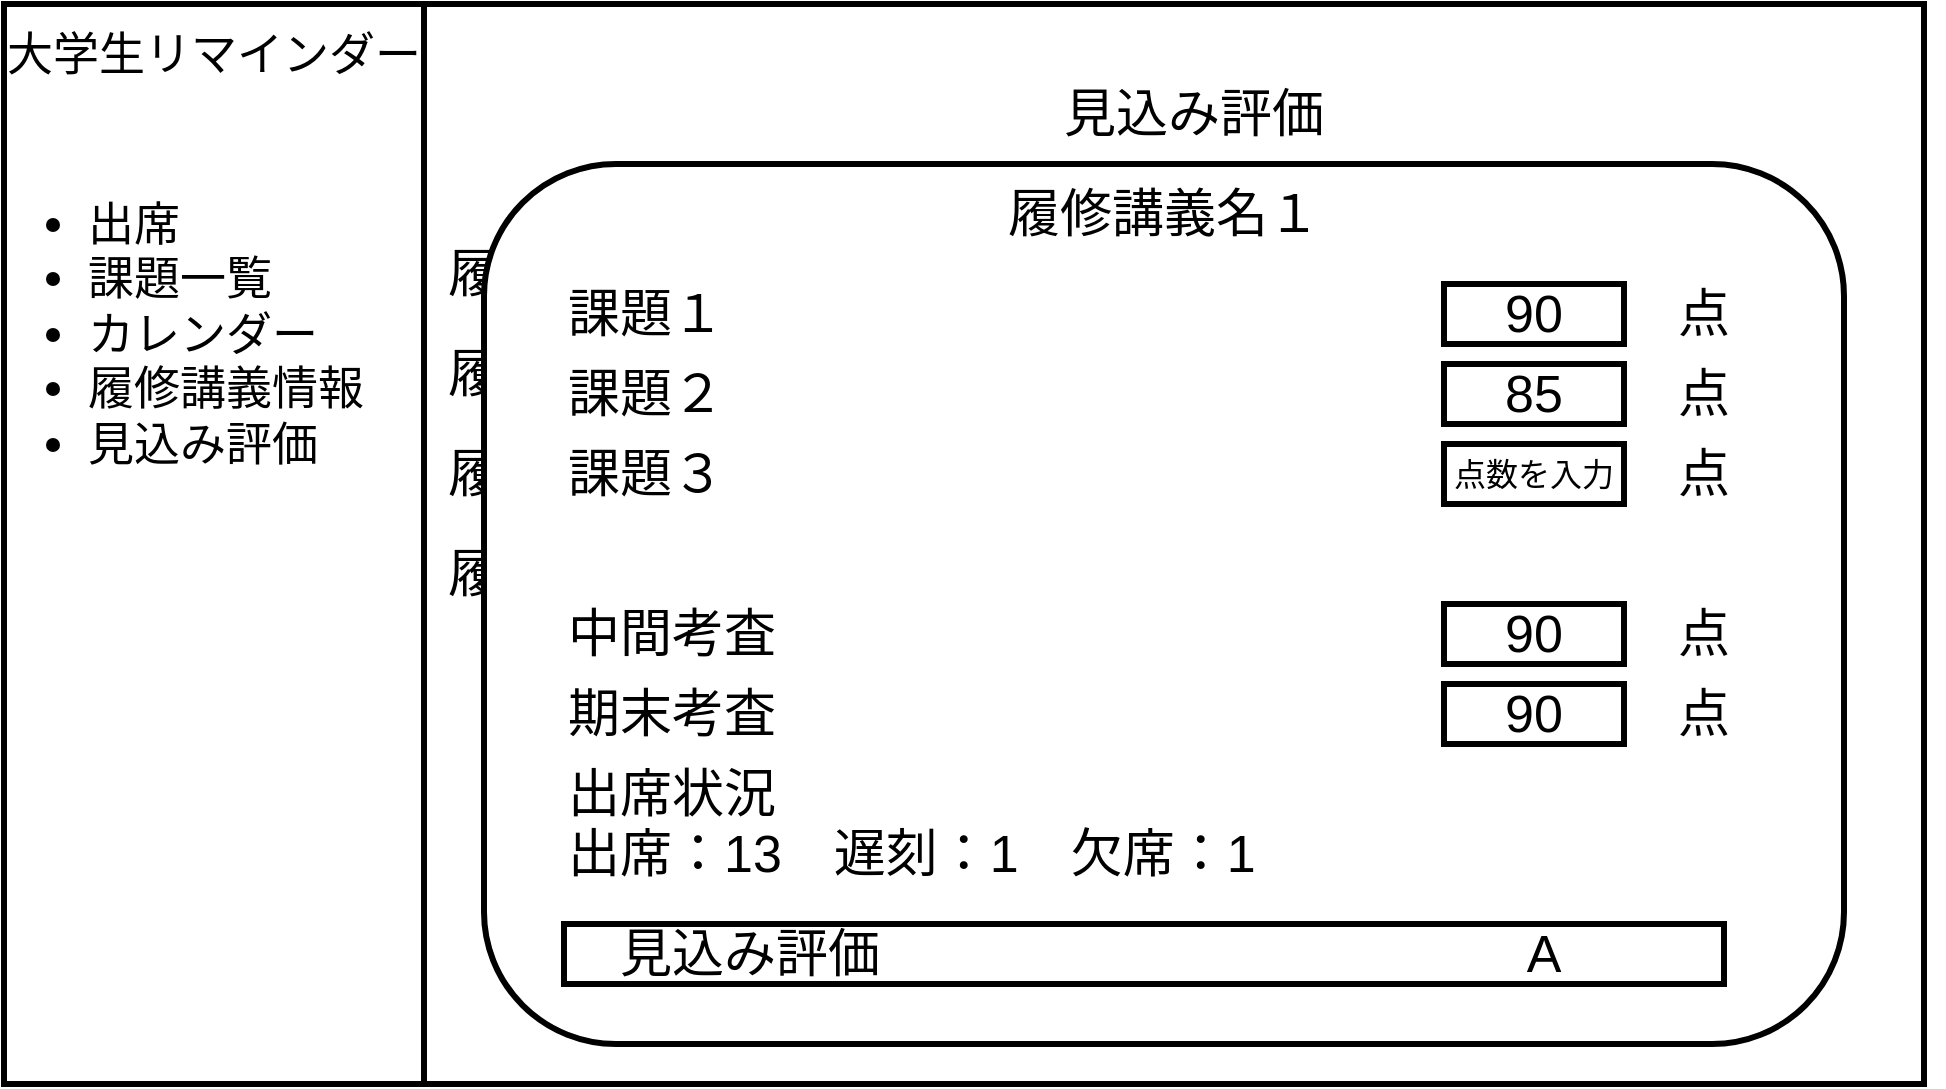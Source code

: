 <mxfile>
    <diagram id="1Ii7a9tN0uZGpSYUHZL1" name="Page-1">
        <mxGraphModel dx="920" dy="965" grid="1" gridSize="10" guides="1" tooltips="1" connect="1" arrows="1" fold="1" page="1" pageScale="1" pageWidth="1169" pageHeight="827" background="#ffffff" math="0" shadow="0">
            <root>
                <mxCell id="0"/>
                <mxCell id="1" parent="0"/>
                <mxCell id="2" value="" style="rounded=0;whiteSpace=wrap;html=1;strokeColor=#000000;strokeWidth=3;fillColor=#FFFFFF;" parent="1" vertex="1">
                    <mxGeometry x="30" y="30" width="960" height="540" as="geometry"/>
                </mxCell>
                <mxCell id="3" value="" style="rounded=0;whiteSpace=wrap;html=1;strokeColor=#000000;strokeWidth=3;fillColor=#FFFFFF;" parent="1" vertex="1">
                    <mxGeometry x="30" y="30" width="210" height="540" as="geometry"/>
                </mxCell>
                <mxCell id="4" value="大学生リマインダー" style="text;html=1;strokeColor=none;fillColor=none;align=center;verticalAlign=middle;whiteSpace=wrap;rounded=0;fontColor=#000000;fontSize=23;" parent="1" vertex="1">
                    <mxGeometry x="30" y="40" width="210" height="30" as="geometry"/>
                </mxCell>
                <mxCell id="5" value="&lt;ul&gt;&lt;li&gt;出席&lt;/li&gt;&lt;li&gt;課題一覧&lt;/li&gt;&lt;li&gt;カレンダー&lt;/li&gt;&lt;li&gt;履修講義情報&lt;/li&gt;&lt;li&gt;見込み評価&lt;/li&gt;&lt;/ul&gt;" style="text;strokeColor=none;fillColor=none;html=1;whiteSpace=wrap;verticalAlign=middle;overflow=hidden;fontSize=23;fontColor=#000000;" parent="1" vertex="1">
                    <mxGeometry x="30" y="80" width="210" height="230" as="geometry"/>
                </mxCell>
                <mxCell id="6" value="見込み評価" style="text;html=1;strokeColor=none;fillColor=none;align=center;verticalAlign=middle;whiteSpace=wrap;rounded=0;fontColor=#000000;fontSize=26;" parent="1" vertex="1">
                    <mxGeometry x="250" y="70" width="750" height="30" as="geometry"/>
                </mxCell>
                <mxCell id="7" value="履修講義名１　　　見込み評価：A" style="text;html=1;strokeColor=none;fillColor=none;align=left;verticalAlign=middle;whiteSpace=wrap;rounded=0;fontSize=26;fontColor=#000000;" parent="1" vertex="1">
                    <mxGeometry x="250" y="150" width="740" height="30" as="geometry"/>
                </mxCell>
                <mxCell id="9" value="履修講義名２　　　見込み評価：B" style="text;html=1;strokeColor=none;fillColor=none;align=left;verticalAlign=middle;whiteSpace=wrap;rounded=0;fontSize=26;fontColor=#000000;" parent="1" vertex="1">
                    <mxGeometry x="250" y="200" width="740" height="30" as="geometry"/>
                </mxCell>
                <mxCell id="10" value="履修講義名３　　　見込み評価：D" style="text;html=1;strokeColor=none;fillColor=none;align=left;verticalAlign=middle;whiteSpace=wrap;rounded=0;fontSize=26;fontColor=#000000;" parent="1" vertex="1">
                    <mxGeometry x="250" y="250" width="740" height="30" as="geometry"/>
                </mxCell>
                <mxCell id="11" value="履修講義名４　　　見込み評価：F" style="text;html=1;strokeColor=none;fillColor=none;align=left;verticalAlign=middle;whiteSpace=wrap;rounded=0;fontSize=26;fontColor=#000000;" parent="1" vertex="1">
                    <mxGeometry x="250" y="300" width="740" height="30" as="geometry"/>
                </mxCell>
                <mxCell id="12" value="点数を記録" style="rounded=1;whiteSpace=wrap;html=1;fontSize=22;fontColor=#000000;strokeColor=#000000;strokeWidth=3;fillColor=#FFFFFF;" parent="1" vertex="1">
                    <mxGeometry x="780" y="150" width="140" height="30" as="geometry"/>
                </mxCell>
                <mxCell id="13" value="点数を記録" style="rounded=1;whiteSpace=wrap;html=1;fontSize=22;fontColor=#000000;strokeColor=#000000;strokeWidth=3;fillColor=#FFFFFF;" parent="1" vertex="1">
                    <mxGeometry x="780" y="200" width="140" height="30" as="geometry"/>
                </mxCell>
                <mxCell id="14" value="点数を記録" style="rounded=1;whiteSpace=wrap;html=1;fontSize=22;fontColor=#000000;strokeColor=#000000;strokeWidth=3;fillColor=#FFFFFF;" parent="1" vertex="1">
                    <mxGeometry x="780" y="250" width="140" height="30" as="geometry"/>
                </mxCell>
                <mxCell id="15" value="点数を記録" style="rounded=1;whiteSpace=wrap;html=1;fontSize=22;fontColor=#000000;strokeColor=#000000;strokeWidth=3;fillColor=#FFFFFF;" parent="1" vertex="1">
                    <mxGeometry x="780" y="300" width="140" height="30" as="geometry"/>
                </mxCell>
                <mxCell id="16" value="" style="rounded=1;whiteSpace=wrap;html=1;fillColor=#FFFFFF;strokeColor=#000000;strokeWidth=3;" vertex="1" parent="1">
                    <mxGeometry x="270" y="110" width="680" height="440" as="geometry"/>
                </mxCell>
                <mxCell id="17" value="履修講義名１" style="text;html=1;strokeColor=none;fillColor=none;align=center;verticalAlign=middle;whiteSpace=wrap;rounded=0;fontColor=#000000;fontSize=26;" vertex="1" parent="1">
                    <mxGeometry x="310" y="120" width="600" height="30" as="geometry"/>
                </mxCell>
                <mxCell id="18" value="課題１　" style="text;html=1;strokeColor=none;fillColor=none;align=left;verticalAlign=middle;whiteSpace=wrap;rounded=0;fontColor=#000000;fontSize=26;" vertex="1" parent="1">
                    <mxGeometry x="310" y="170" width="600" height="30" as="geometry"/>
                </mxCell>
                <mxCell id="19" value="90" style="rounded=0;whiteSpace=wrap;html=1;fontSize=26;fontColor=#000000;strokeColor=#000000;strokeWidth=3;fillColor=#FFFFFF;" vertex="1" parent="1">
                    <mxGeometry x="750" y="170" width="90" height="30" as="geometry"/>
                </mxCell>
                <mxCell id="20" value="点" style="text;html=1;strokeColor=none;fillColor=none;align=center;verticalAlign=middle;whiteSpace=wrap;rounded=0;fontSize=26;fontColor=#000000;" vertex="1" parent="1">
                    <mxGeometry x="850" y="170" width="60" height="30" as="geometry"/>
                </mxCell>
                <mxCell id="21" value="課題２　" style="text;html=1;strokeColor=none;fillColor=none;align=left;verticalAlign=middle;whiteSpace=wrap;rounded=0;fontColor=#000000;fontSize=26;" vertex="1" parent="1">
                    <mxGeometry x="310" y="210" width="600" height="30" as="geometry"/>
                </mxCell>
                <mxCell id="22" value="85" style="rounded=0;whiteSpace=wrap;html=1;fontSize=26;fontColor=#000000;strokeColor=#000000;strokeWidth=3;fillColor=#FFFFFF;" vertex="1" parent="1">
                    <mxGeometry x="750" y="210" width="90" height="30" as="geometry"/>
                </mxCell>
                <mxCell id="23" value="点" style="text;html=1;strokeColor=none;fillColor=none;align=center;verticalAlign=middle;whiteSpace=wrap;rounded=0;fontSize=26;fontColor=#000000;" vertex="1" parent="1">
                    <mxGeometry x="850" y="210" width="60" height="30" as="geometry"/>
                </mxCell>
                <mxCell id="24" value="課題３　" style="text;html=1;strokeColor=none;fillColor=none;align=left;verticalAlign=middle;whiteSpace=wrap;rounded=0;fontColor=#000000;fontSize=26;" vertex="1" parent="1">
                    <mxGeometry x="310" y="250" width="600" height="30" as="geometry"/>
                </mxCell>
                <mxCell id="25" value="点数を入力" style="rounded=0;whiteSpace=wrap;html=1;fontSize=16;fontColor=#000000;strokeColor=#000000;strokeWidth=3;fillColor=#FFFFFF;" vertex="1" parent="1">
                    <mxGeometry x="750" y="250" width="90" height="30" as="geometry"/>
                </mxCell>
                <mxCell id="26" value="点" style="text;html=1;strokeColor=none;fillColor=none;align=center;verticalAlign=middle;whiteSpace=wrap;rounded=0;fontSize=26;fontColor=#000000;" vertex="1" parent="1">
                    <mxGeometry x="850" y="250" width="60" height="30" as="geometry"/>
                </mxCell>
                <mxCell id="27" value="中間考査　" style="text;html=1;strokeColor=none;fillColor=none;align=left;verticalAlign=middle;whiteSpace=wrap;rounded=0;fontColor=#000000;fontSize=26;" vertex="1" parent="1">
                    <mxGeometry x="310" y="330" width="600" height="30" as="geometry"/>
                </mxCell>
                <mxCell id="28" value="90" style="rounded=0;whiteSpace=wrap;html=1;fontSize=26;fontColor=#000000;strokeColor=#000000;strokeWidth=3;fillColor=#FFFFFF;" vertex="1" parent="1">
                    <mxGeometry x="750" y="330" width="90" height="30" as="geometry"/>
                </mxCell>
                <mxCell id="29" value="点" style="text;html=1;strokeColor=none;fillColor=none;align=center;verticalAlign=middle;whiteSpace=wrap;rounded=0;fontSize=26;fontColor=#000000;" vertex="1" parent="1">
                    <mxGeometry x="850" y="330" width="60" height="30" as="geometry"/>
                </mxCell>
                <mxCell id="30" value="期末考査" style="text;html=1;strokeColor=none;fillColor=none;align=left;verticalAlign=middle;whiteSpace=wrap;rounded=0;fontColor=#000000;fontSize=26;" vertex="1" parent="1">
                    <mxGeometry x="310" y="370" width="600" height="30" as="geometry"/>
                </mxCell>
                <mxCell id="31" value="90" style="rounded=0;whiteSpace=wrap;html=1;fontSize=26;fontColor=#000000;strokeColor=#000000;strokeWidth=3;fillColor=#FFFFFF;" vertex="1" parent="1">
                    <mxGeometry x="750" y="370" width="90" height="30" as="geometry"/>
                </mxCell>
                <mxCell id="33" value="出席状況" style="text;html=1;strokeColor=none;fillColor=none;align=left;verticalAlign=middle;whiteSpace=wrap;rounded=0;fontColor=#000000;fontSize=26;" vertex="1" parent="1">
                    <mxGeometry x="310" y="410" width="600" height="30" as="geometry"/>
                </mxCell>
                <mxCell id="36" value="出席：13　遅刻：1　欠席：1" style="text;html=1;strokeColor=none;fillColor=none;align=left;verticalAlign=middle;whiteSpace=wrap;rounded=0;fontColor=#000000;fontSize=26;" vertex="1" parent="1">
                    <mxGeometry x="310" y="440" width="600" height="30" as="geometry"/>
                </mxCell>
                <mxCell id="37" value="　見込み評価" style="text;html=1;strokeColor=#000000;fillColor=none;align=left;verticalAlign=middle;whiteSpace=wrap;rounded=0;fontColor=#000000;fontSize=26;strokeWidth=3;" vertex="1" parent="1">
                    <mxGeometry x="310" y="490" width="580" height="30" as="geometry"/>
                </mxCell>
                <mxCell id="32" value="A" style="text;html=1;strokeColor=none;fillColor=none;align=center;verticalAlign=middle;whiteSpace=wrap;rounded=0;fontSize=26;fontColor=#000000;" vertex="1" parent="1">
                    <mxGeometry x="770" y="490" width="60" height="30" as="geometry"/>
                </mxCell>
                <mxCell id="39" value="点" style="text;html=1;strokeColor=none;fillColor=none;align=center;verticalAlign=middle;whiteSpace=wrap;rounded=0;fontSize=26;fontColor=#000000;" vertex="1" parent="1">
                    <mxGeometry x="850" y="370" width="60" height="30" as="geometry"/>
                </mxCell>
            </root>
        </mxGraphModel>
    </diagram>
</mxfile>